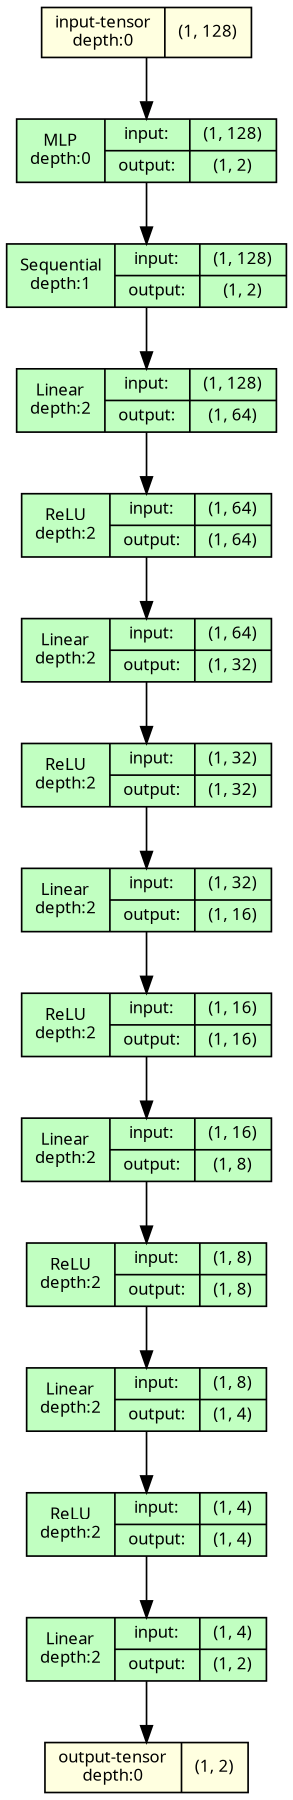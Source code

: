 strict digraph MLP {
	graph [ordering=in size="12.0,12.0"]
	node [align=left fontname="Linux libertine" fontsize=10 height=0.2 ranksep=0.1 shape=record style=filled]
	edge [fontsize=10]
	0 [label="input-tensor&#92;ndepth:0|(1, 128)" fillcolor=lightyellow]
	1 [label="MLP&#92;ndepth:0|{input:|output:}|{(1, 128)|(1, 2)}" fillcolor=darkseagreen1]
	2 [label="Sequential&#92;ndepth:1|{input:|output:}|{(1, 128)|(1, 2)}" fillcolor=darkseagreen1]
	3 [label="Linear&#92;ndepth:2|{input:|output:}|{(1, 128)|(1, 64)}" fillcolor=darkseagreen1]
	4 [label="ReLU&#92;ndepth:2|{input:|output:}|{(1, 64)|(1, 64)}" fillcolor=darkseagreen1]
	5 [label="Linear&#92;ndepth:2|{input:|output:}|{(1, 64)|(1, 32)}" fillcolor=darkseagreen1]
	6 [label="ReLU&#92;ndepth:2|{input:|output:}|{(1, 32)|(1, 32)}" fillcolor=darkseagreen1]
	7 [label="Linear&#92;ndepth:2|{input:|output:}|{(1, 32)|(1, 16)}" fillcolor=darkseagreen1]
	8 [label="ReLU&#92;ndepth:2|{input:|output:}|{(1, 16)|(1, 16)}" fillcolor=darkseagreen1]
	9 [label="Linear&#92;ndepth:2|{input:|output:}|{(1, 16)|(1, 8)}" fillcolor=darkseagreen1]
	10 [label="ReLU&#92;ndepth:2|{input:|output:}|{(1, 8)|(1, 8)}" fillcolor=darkseagreen1]
	11 [label="Linear&#92;ndepth:2|{input:|output:}|{(1, 8)|(1, 4)}" fillcolor=darkseagreen1]
	12 [label="ReLU&#92;ndepth:2|{input:|output:}|{(1, 4)|(1, 4)}" fillcolor=darkseagreen1]
	13 [label="Linear&#92;ndepth:2|{input:|output:}|{(1, 4)|(1, 2)}" fillcolor=darkseagreen1]
	14 [label="output-tensor&#92;ndepth:0|(1, 2)" fillcolor=lightyellow]
	0 -> 1
	1 -> 2
	2 -> 3
	3 -> 4
	4 -> 5
	5 -> 6
	6 -> 7
	7 -> 8
	8 -> 9
	9 -> 10
	10 -> 11
	11 -> 12
	12 -> 13
	13 -> 14
}
strict digraph MLP {
	graph [ordering=in size="12.0,12.0"]
	node [align=left fontname="Linux libertine" fontsize=10 height=0.2 ranksep=0.1 shape=record style=filled]
	edge [fontsize=10]
	0 [label="input-tensor&#92;ndepth:0|(1, 128)" fillcolor=lightyellow]
	1 [label="MLP&#92;ndepth:0|{input:|output:}|{(1, 128)|(1, 2)}" fillcolor=darkseagreen1]
	2 [label="Sequential&#92;ndepth:1|{input:|output:}|{(1, 128)|(1, 2)}" fillcolor=darkseagreen1]
	3 [label="Linear&#92;ndepth:2|{input:|output:}|{(1, 128)|(1, 64)}" fillcolor=darkseagreen1]
	4 [label="ReLU&#92;ndepth:2|{input:|output:}|{(1, 64)|(1, 64)}" fillcolor=darkseagreen1]
	5 [label="Linear&#92;ndepth:2|{input:|output:}|{(1, 64)|(1, 32)}" fillcolor=darkseagreen1]
	6 [label="ReLU&#92;ndepth:2|{input:|output:}|{(1, 32)|(1, 32)}" fillcolor=darkseagreen1]
	7 [label="Linear&#92;ndepth:2|{input:|output:}|{(1, 32)|(1, 16)}" fillcolor=darkseagreen1]
	8 [label="ReLU&#92;ndepth:2|{input:|output:}|{(1, 16)|(1, 16)}" fillcolor=darkseagreen1]
	9 [label="Linear&#92;ndepth:2|{input:|output:}|{(1, 16)|(1, 8)}" fillcolor=darkseagreen1]
	10 [label="ReLU&#92;ndepth:2|{input:|output:}|{(1, 8)|(1, 8)}" fillcolor=darkseagreen1]
	11 [label="Linear&#92;ndepth:2|{input:|output:}|{(1, 8)|(1, 4)}" fillcolor=darkseagreen1]
	12 [label="ReLU&#92;ndepth:2|{input:|output:}|{(1, 4)|(1, 4)}" fillcolor=darkseagreen1]
	13 [label="Linear&#92;ndepth:2|{input:|output:}|{(1, 4)|(1, 2)}" fillcolor=darkseagreen1]
	14 [label="output-tensor&#92;ndepth:0|(1, 2)" fillcolor=lightyellow]
	0 -> 1
	1 -> 2
	2 -> 3
	3 -> 4
	4 -> 5
	5 -> 6
	6 -> 7
	7 -> 8
	8 -> 9
	9 -> 10
	10 -> 11
	11 -> 12
	12 -> 13
	13 -> 14
}
